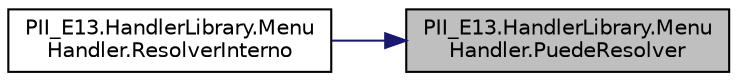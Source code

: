 digraph "PII_E13.HandlerLibrary.MenuHandler.PuedeResolver"
{
 // INTERACTIVE_SVG=YES
 // LATEX_PDF_SIZE
  edge [fontname="Helvetica",fontsize="10",labelfontname="Helvetica",labelfontsize="10"];
  node [fontname="Helvetica",fontsize="10",shape=record];
  rankdir="RL";
  Node1 [label="PII_E13.HandlerLibrary.Menu\lHandler.PuedeResolver",height=0.2,width=0.4,color="black", fillcolor="grey75", style="filled", fontcolor="black",tooltip="Determina si este \"handler\" puede procesar el mensaje."];
  Node1 -> Node2 [dir="back",color="midnightblue",fontsize="10",style="solid",fontname="Helvetica"];
  Node2 [label="PII_E13.HandlerLibrary.Menu\lHandler.ResolverInterno",height=0.2,width=0.4,color="black", fillcolor="white", style="filled",URL="$classPII__E13_1_1HandlerLibrary_1_1MenuHandler.html#a829453c1f723052ddeeb7ac74d65cf45",tooltip="La clase procesa el mensaje y retorna true o no lo procesa y retorna false."];
}
